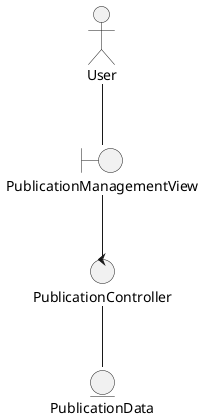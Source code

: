 @startuml DiagramaDeAnalisisDeEliminarPublicacion

actor User
boundary PublicationManagementView
control PublicationController
entity PublicationData

User -- PublicationManagementView

PublicationManagementView -- PublicationController

PublicationController -- PublicationData

@enduml
